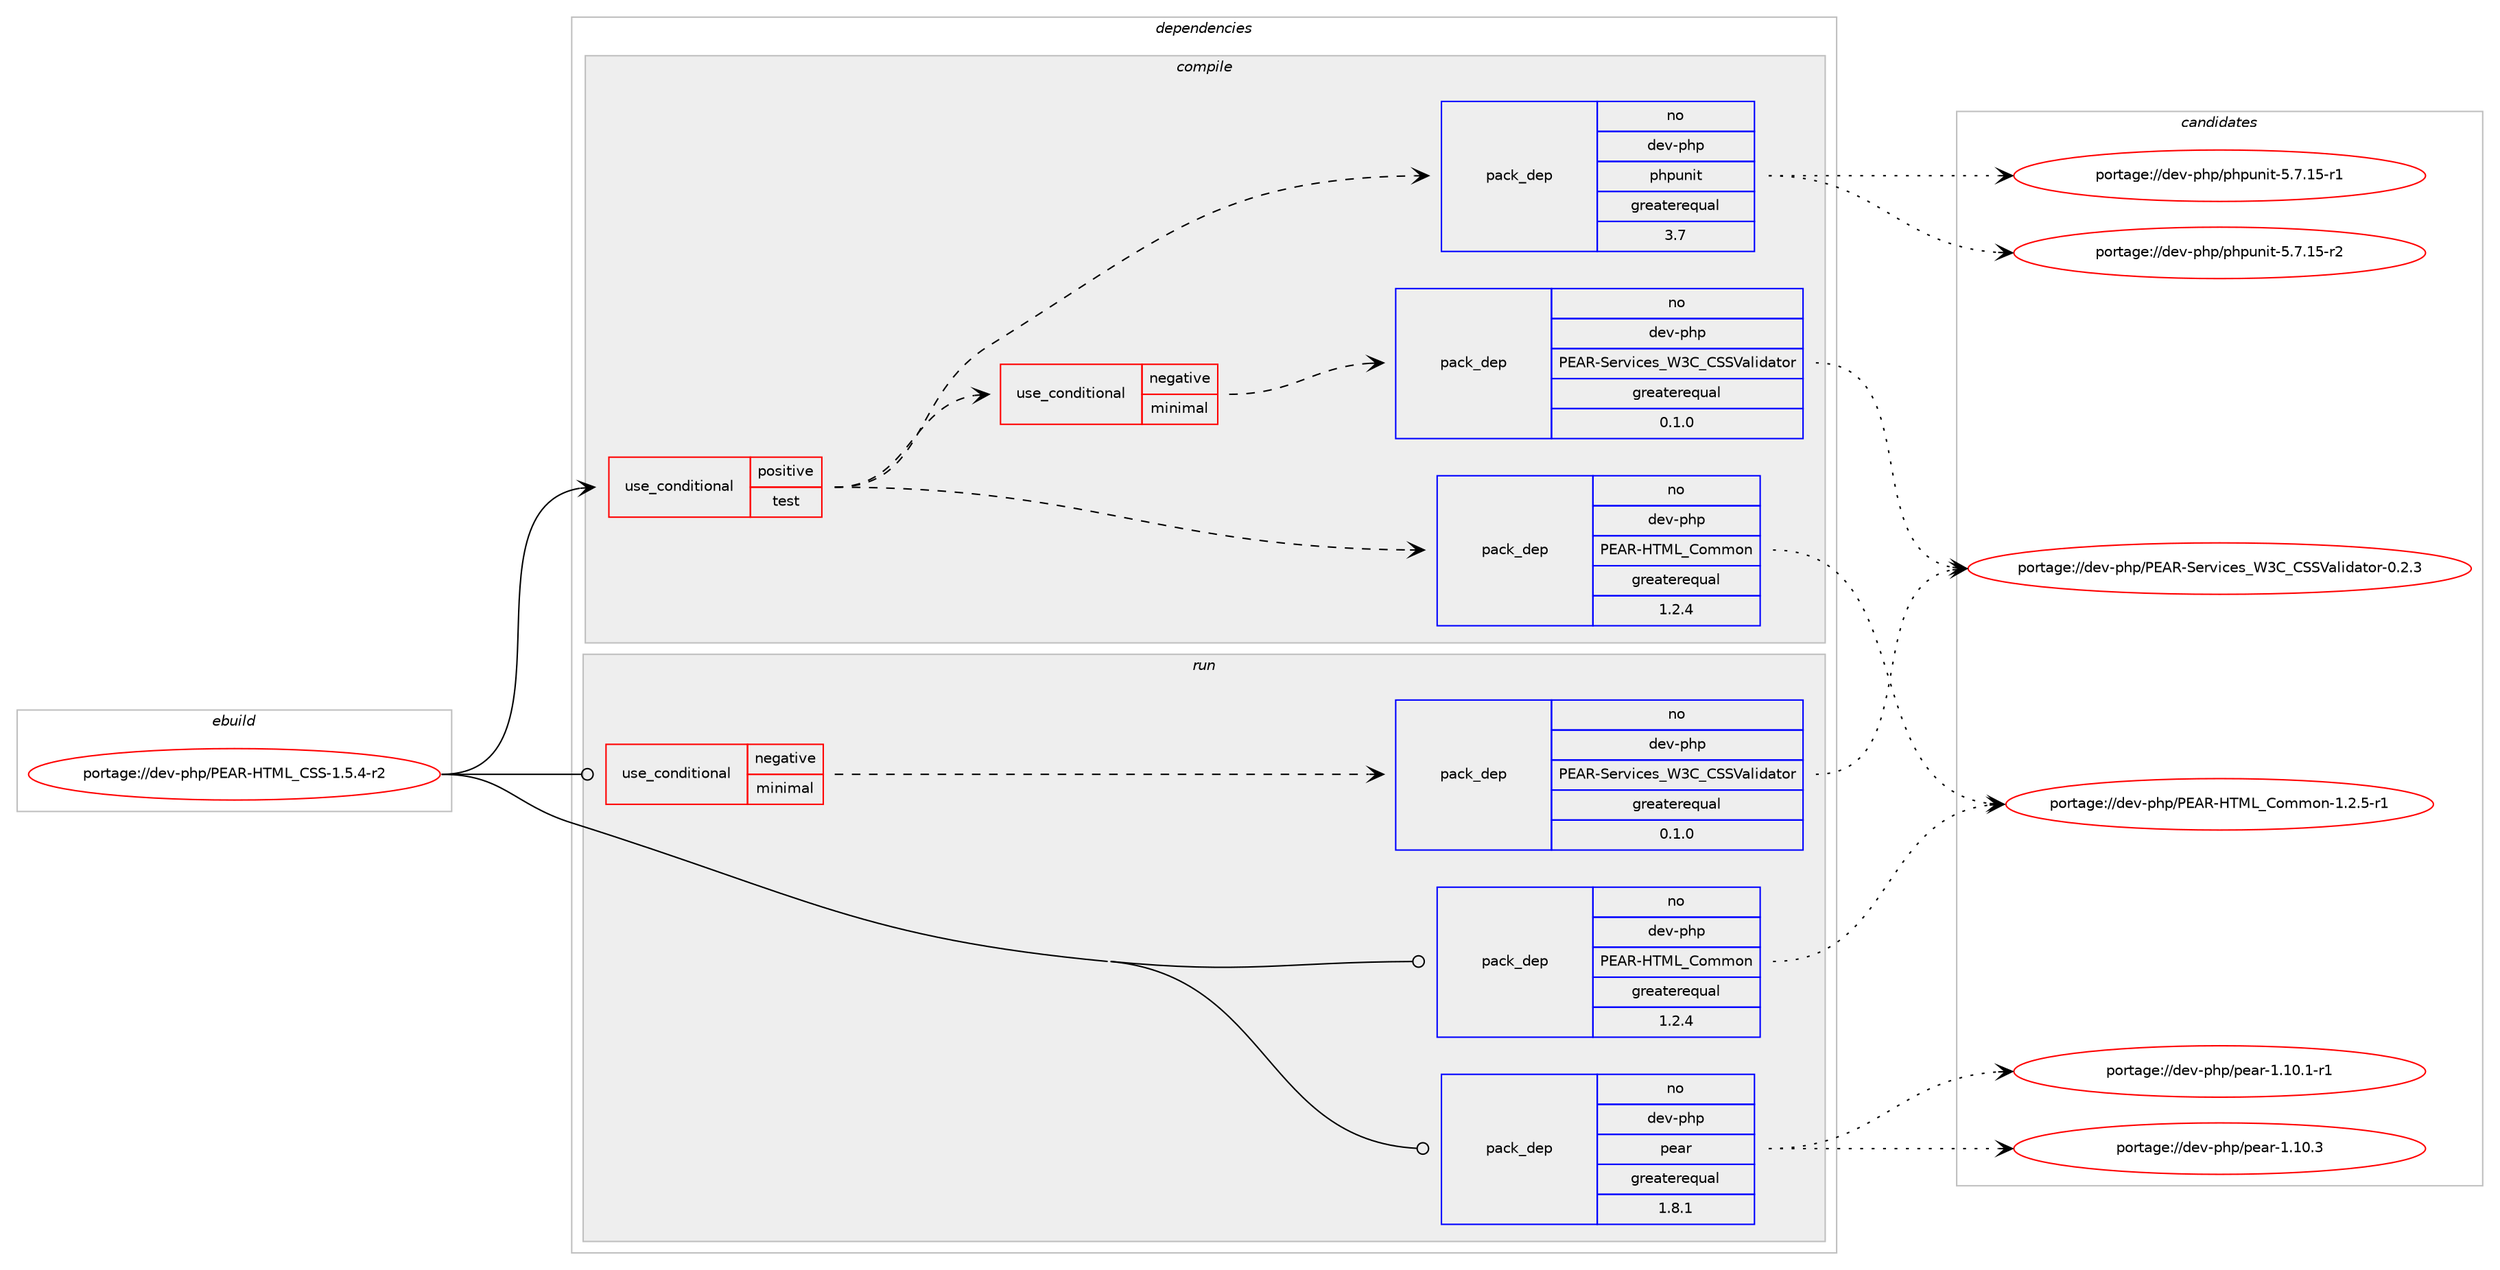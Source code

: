 digraph prolog {

# *************
# Graph options
# *************

newrank=true;
concentrate=true;
compound=true;
graph [rankdir=LR,fontname=Helvetica,fontsize=10,ranksep=1.5];#, ranksep=2.5, nodesep=0.2];
edge  [arrowhead=vee];
node  [fontname=Helvetica,fontsize=10];

# **********
# The ebuild
# **********

subgraph cluster_leftcol {
color=gray;
rank=same;
label=<<i>ebuild</i>>;
id [label="portage://dev-php/PEAR-HTML_CSS-1.5.4-r2", color=red, width=4, href="../dev-php/PEAR-HTML_CSS-1.5.4-r2.svg"];
}

# ****************
# The dependencies
# ****************

subgraph cluster_midcol {
color=gray;
label=<<i>dependencies</i>>;
subgraph cluster_compile {
fillcolor="#eeeeee";
style=filled;
label=<<i>compile</i>>;
subgraph cond23971 {
dependency124020 [label=<<TABLE BORDER="0" CELLBORDER="1" CELLSPACING="0" CELLPADDING="4"><TR><TD ROWSPAN="3" CELLPADDING="10">use_conditional</TD></TR><TR><TD>positive</TD></TR><TR><TD>test</TD></TR></TABLE>>, shape=none, color=red];
subgraph pack96850 {
dependency124021 [label=<<TABLE BORDER="0" CELLBORDER="1" CELLSPACING="0" CELLPADDING="4" WIDTH="220"><TR><TD ROWSPAN="6" CELLPADDING="30">pack_dep</TD></TR><TR><TD WIDTH="110">no</TD></TR><TR><TD>dev-php</TD></TR><TR><TD>PEAR-HTML_Common</TD></TR><TR><TD>greaterequal</TD></TR><TR><TD>1.2.4</TD></TR></TABLE>>, shape=none, color=blue];
}
dependency124020:e -> dependency124021:w [weight=20,style="dashed",arrowhead="vee"];
subgraph cond23972 {
dependency124022 [label=<<TABLE BORDER="0" CELLBORDER="1" CELLSPACING="0" CELLPADDING="4"><TR><TD ROWSPAN="3" CELLPADDING="10">use_conditional</TD></TR><TR><TD>negative</TD></TR><TR><TD>minimal</TD></TR></TABLE>>, shape=none, color=red];
subgraph pack96851 {
dependency124023 [label=<<TABLE BORDER="0" CELLBORDER="1" CELLSPACING="0" CELLPADDING="4" WIDTH="220"><TR><TD ROWSPAN="6" CELLPADDING="30">pack_dep</TD></TR><TR><TD WIDTH="110">no</TD></TR><TR><TD>dev-php</TD></TR><TR><TD>PEAR-Services_W3C_CSSValidator</TD></TR><TR><TD>greaterequal</TD></TR><TR><TD>0.1.0</TD></TR></TABLE>>, shape=none, color=blue];
}
dependency124022:e -> dependency124023:w [weight=20,style="dashed",arrowhead="vee"];
}
dependency124020:e -> dependency124022:w [weight=20,style="dashed",arrowhead="vee"];
subgraph pack96852 {
dependency124024 [label=<<TABLE BORDER="0" CELLBORDER="1" CELLSPACING="0" CELLPADDING="4" WIDTH="220"><TR><TD ROWSPAN="6" CELLPADDING="30">pack_dep</TD></TR><TR><TD WIDTH="110">no</TD></TR><TR><TD>dev-php</TD></TR><TR><TD>phpunit</TD></TR><TR><TD>greaterequal</TD></TR><TR><TD>3.7</TD></TR></TABLE>>, shape=none, color=blue];
}
dependency124020:e -> dependency124024:w [weight=20,style="dashed",arrowhead="vee"];
}
id:e -> dependency124020:w [weight=20,style="solid",arrowhead="vee"];
}
subgraph cluster_compileandrun {
fillcolor="#eeeeee";
style=filled;
label=<<i>compile and run</i>>;
}
subgraph cluster_run {
fillcolor="#eeeeee";
style=filled;
label=<<i>run</i>>;
subgraph cond23973 {
dependency124025 [label=<<TABLE BORDER="0" CELLBORDER="1" CELLSPACING="0" CELLPADDING="4"><TR><TD ROWSPAN="3" CELLPADDING="10">use_conditional</TD></TR><TR><TD>negative</TD></TR><TR><TD>minimal</TD></TR></TABLE>>, shape=none, color=red];
subgraph pack96853 {
dependency124026 [label=<<TABLE BORDER="0" CELLBORDER="1" CELLSPACING="0" CELLPADDING="4" WIDTH="220"><TR><TD ROWSPAN="6" CELLPADDING="30">pack_dep</TD></TR><TR><TD WIDTH="110">no</TD></TR><TR><TD>dev-php</TD></TR><TR><TD>PEAR-Services_W3C_CSSValidator</TD></TR><TR><TD>greaterequal</TD></TR><TR><TD>0.1.0</TD></TR></TABLE>>, shape=none, color=blue];
}
dependency124025:e -> dependency124026:w [weight=20,style="dashed",arrowhead="vee"];
}
id:e -> dependency124025:w [weight=20,style="solid",arrowhead="odot"];
subgraph pack96854 {
dependency124027 [label=<<TABLE BORDER="0" CELLBORDER="1" CELLSPACING="0" CELLPADDING="4" WIDTH="220"><TR><TD ROWSPAN="6" CELLPADDING="30">pack_dep</TD></TR><TR><TD WIDTH="110">no</TD></TR><TR><TD>dev-php</TD></TR><TR><TD>PEAR-HTML_Common</TD></TR><TR><TD>greaterequal</TD></TR><TR><TD>1.2.4</TD></TR></TABLE>>, shape=none, color=blue];
}
id:e -> dependency124027:w [weight=20,style="solid",arrowhead="odot"];
subgraph pack96855 {
dependency124028 [label=<<TABLE BORDER="0" CELLBORDER="1" CELLSPACING="0" CELLPADDING="4" WIDTH="220"><TR><TD ROWSPAN="6" CELLPADDING="30">pack_dep</TD></TR><TR><TD WIDTH="110">no</TD></TR><TR><TD>dev-php</TD></TR><TR><TD>pear</TD></TR><TR><TD>greaterequal</TD></TR><TR><TD>1.8.1</TD></TR></TABLE>>, shape=none, color=blue];
}
id:e -> dependency124028:w [weight=20,style="solid",arrowhead="odot"];
}
}

# **************
# The candidates
# **************

subgraph cluster_choices {
rank=same;
color=gray;
label=<<i>candidates</i>>;

subgraph choice96850 {
color=black;
nodesep=1;
choiceportage100101118451121041124780696582457284777695671111091091111104549465046534511449 [label="portage://dev-php/PEAR-HTML_Common-1.2.5-r1", color=red, width=4,href="../dev-php/PEAR-HTML_Common-1.2.5-r1.svg"];
dependency124021:e -> choiceportage100101118451121041124780696582457284777695671111091091111104549465046534511449:w [style=dotted,weight="100"];
}
subgraph choice96851 {
color=black;
nodesep=1;
choiceportage1001011184511210411247806965824583101114118105991011159587516795678383869710810510097116111114454846504651 [label="portage://dev-php/PEAR-Services_W3C_CSSValidator-0.2.3", color=red, width=4,href="../dev-php/PEAR-Services_W3C_CSSValidator-0.2.3.svg"];
dependency124023:e -> choiceportage1001011184511210411247806965824583101114118105991011159587516795678383869710810510097116111114454846504651:w [style=dotted,weight="100"];
}
subgraph choice96852 {
color=black;
nodesep=1;
choiceportage1001011184511210411247112104112117110105116455346554649534511449 [label="portage://dev-php/phpunit-5.7.15-r1", color=red, width=4,href="../dev-php/phpunit-5.7.15-r1.svg"];
choiceportage1001011184511210411247112104112117110105116455346554649534511450 [label="portage://dev-php/phpunit-5.7.15-r2", color=red, width=4,href="../dev-php/phpunit-5.7.15-r2.svg"];
dependency124024:e -> choiceportage1001011184511210411247112104112117110105116455346554649534511449:w [style=dotted,weight="100"];
dependency124024:e -> choiceportage1001011184511210411247112104112117110105116455346554649534511450:w [style=dotted,weight="100"];
}
subgraph choice96853 {
color=black;
nodesep=1;
choiceportage1001011184511210411247806965824583101114118105991011159587516795678383869710810510097116111114454846504651 [label="portage://dev-php/PEAR-Services_W3C_CSSValidator-0.2.3", color=red, width=4,href="../dev-php/PEAR-Services_W3C_CSSValidator-0.2.3.svg"];
dependency124026:e -> choiceportage1001011184511210411247806965824583101114118105991011159587516795678383869710810510097116111114454846504651:w [style=dotted,weight="100"];
}
subgraph choice96854 {
color=black;
nodesep=1;
choiceportage100101118451121041124780696582457284777695671111091091111104549465046534511449 [label="portage://dev-php/PEAR-HTML_Common-1.2.5-r1", color=red, width=4,href="../dev-php/PEAR-HTML_Common-1.2.5-r1.svg"];
dependency124027:e -> choiceportage100101118451121041124780696582457284777695671111091091111104549465046534511449:w [style=dotted,weight="100"];
}
subgraph choice96855 {
color=black;
nodesep=1;
choiceportage100101118451121041124711210197114454946494846494511449 [label="portage://dev-php/pear-1.10.1-r1", color=red, width=4,href="../dev-php/pear-1.10.1-r1.svg"];
choiceportage10010111845112104112471121019711445494649484651 [label="portage://dev-php/pear-1.10.3", color=red, width=4,href="../dev-php/pear-1.10.3.svg"];
dependency124028:e -> choiceportage100101118451121041124711210197114454946494846494511449:w [style=dotted,weight="100"];
dependency124028:e -> choiceportage10010111845112104112471121019711445494649484651:w [style=dotted,weight="100"];
}
}

}
